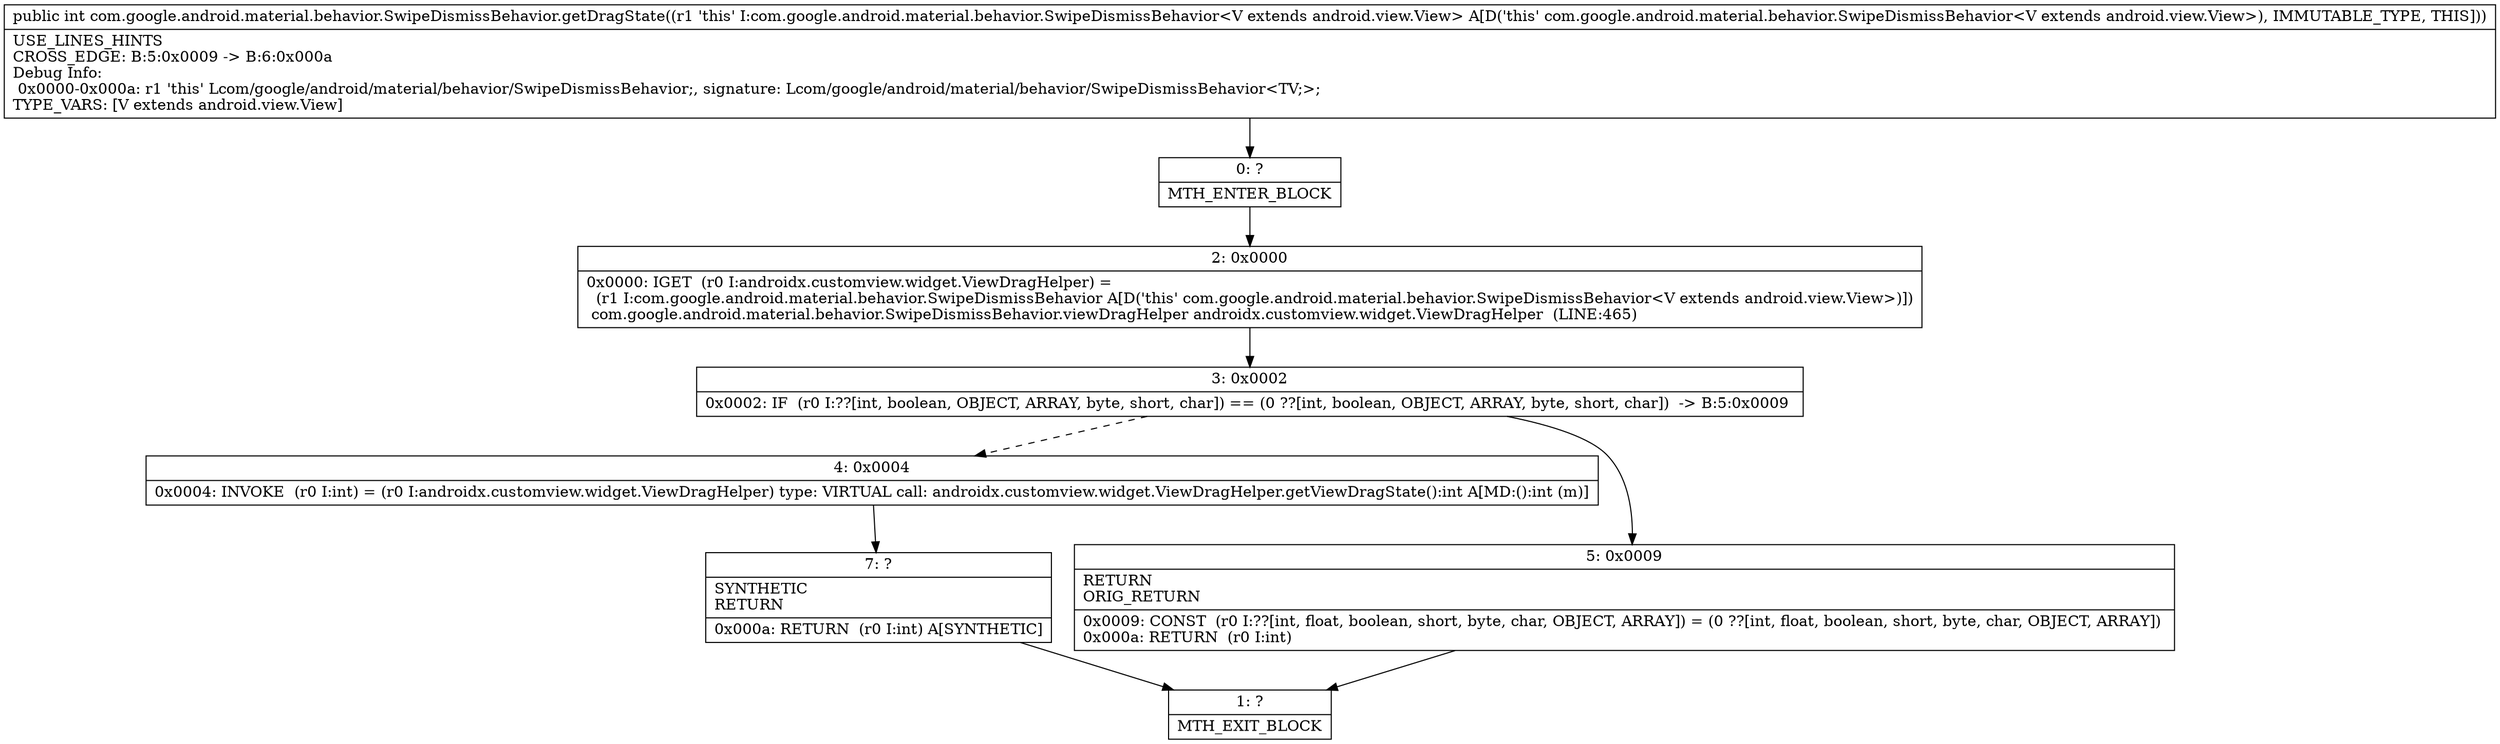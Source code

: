 digraph "CFG forcom.google.android.material.behavior.SwipeDismissBehavior.getDragState()I" {
Node_0 [shape=record,label="{0\:\ ?|MTH_ENTER_BLOCK\l}"];
Node_2 [shape=record,label="{2\:\ 0x0000|0x0000: IGET  (r0 I:androidx.customview.widget.ViewDragHelper) = \l  (r1 I:com.google.android.material.behavior.SwipeDismissBehavior A[D('this' com.google.android.material.behavior.SwipeDismissBehavior\<V extends android.view.View\>)])\l com.google.android.material.behavior.SwipeDismissBehavior.viewDragHelper androidx.customview.widget.ViewDragHelper  (LINE:465)\l}"];
Node_3 [shape=record,label="{3\:\ 0x0002|0x0002: IF  (r0 I:??[int, boolean, OBJECT, ARRAY, byte, short, char]) == (0 ??[int, boolean, OBJECT, ARRAY, byte, short, char])  \-\> B:5:0x0009 \l}"];
Node_4 [shape=record,label="{4\:\ 0x0004|0x0004: INVOKE  (r0 I:int) = (r0 I:androidx.customview.widget.ViewDragHelper) type: VIRTUAL call: androidx.customview.widget.ViewDragHelper.getViewDragState():int A[MD:():int (m)]\l}"];
Node_7 [shape=record,label="{7\:\ ?|SYNTHETIC\lRETURN\l|0x000a: RETURN  (r0 I:int) A[SYNTHETIC]\l}"];
Node_1 [shape=record,label="{1\:\ ?|MTH_EXIT_BLOCK\l}"];
Node_5 [shape=record,label="{5\:\ 0x0009|RETURN\lORIG_RETURN\l|0x0009: CONST  (r0 I:??[int, float, boolean, short, byte, char, OBJECT, ARRAY]) = (0 ??[int, float, boolean, short, byte, char, OBJECT, ARRAY]) \l0x000a: RETURN  (r0 I:int) \l}"];
MethodNode[shape=record,label="{public int com.google.android.material.behavior.SwipeDismissBehavior.getDragState((r1 'this' I:com.google.android.material.behavior.SwipeDismissBehavior\<V extends android.view.View\> A[D('this' com.google.android.material.behavior.SwipeDismissBehavior\<V extends android.view.View\>), IMMUTABLE_TYPE, THIS]))  | USE_LINES_HINTS\lCROSS_EDGE: B:5:0x0009 \-\> B:6:0x000a\lDebug Info:\l  0x0000\-0x000a: r1 'this' Lcom\/google\/android\/material\/behavior\/SwipeDismissBehavior;, signature: Lcom\/google\/android\/material\/behavior\/SwipeDismissBehavior\<TV;\>;\lTYPE_VARS: [V extends android.view.View]\l}"];
MethodNode -> Node_0;Node_0 -> Node_2;
Node_2 -> Node_3;
Node_3 -> Node_4[style=dashed];
Node_3 -> Node_5;
Node_4 -> Node_7;
Node_7 -> Node_1;
Node_5 -> Node_1;
}

